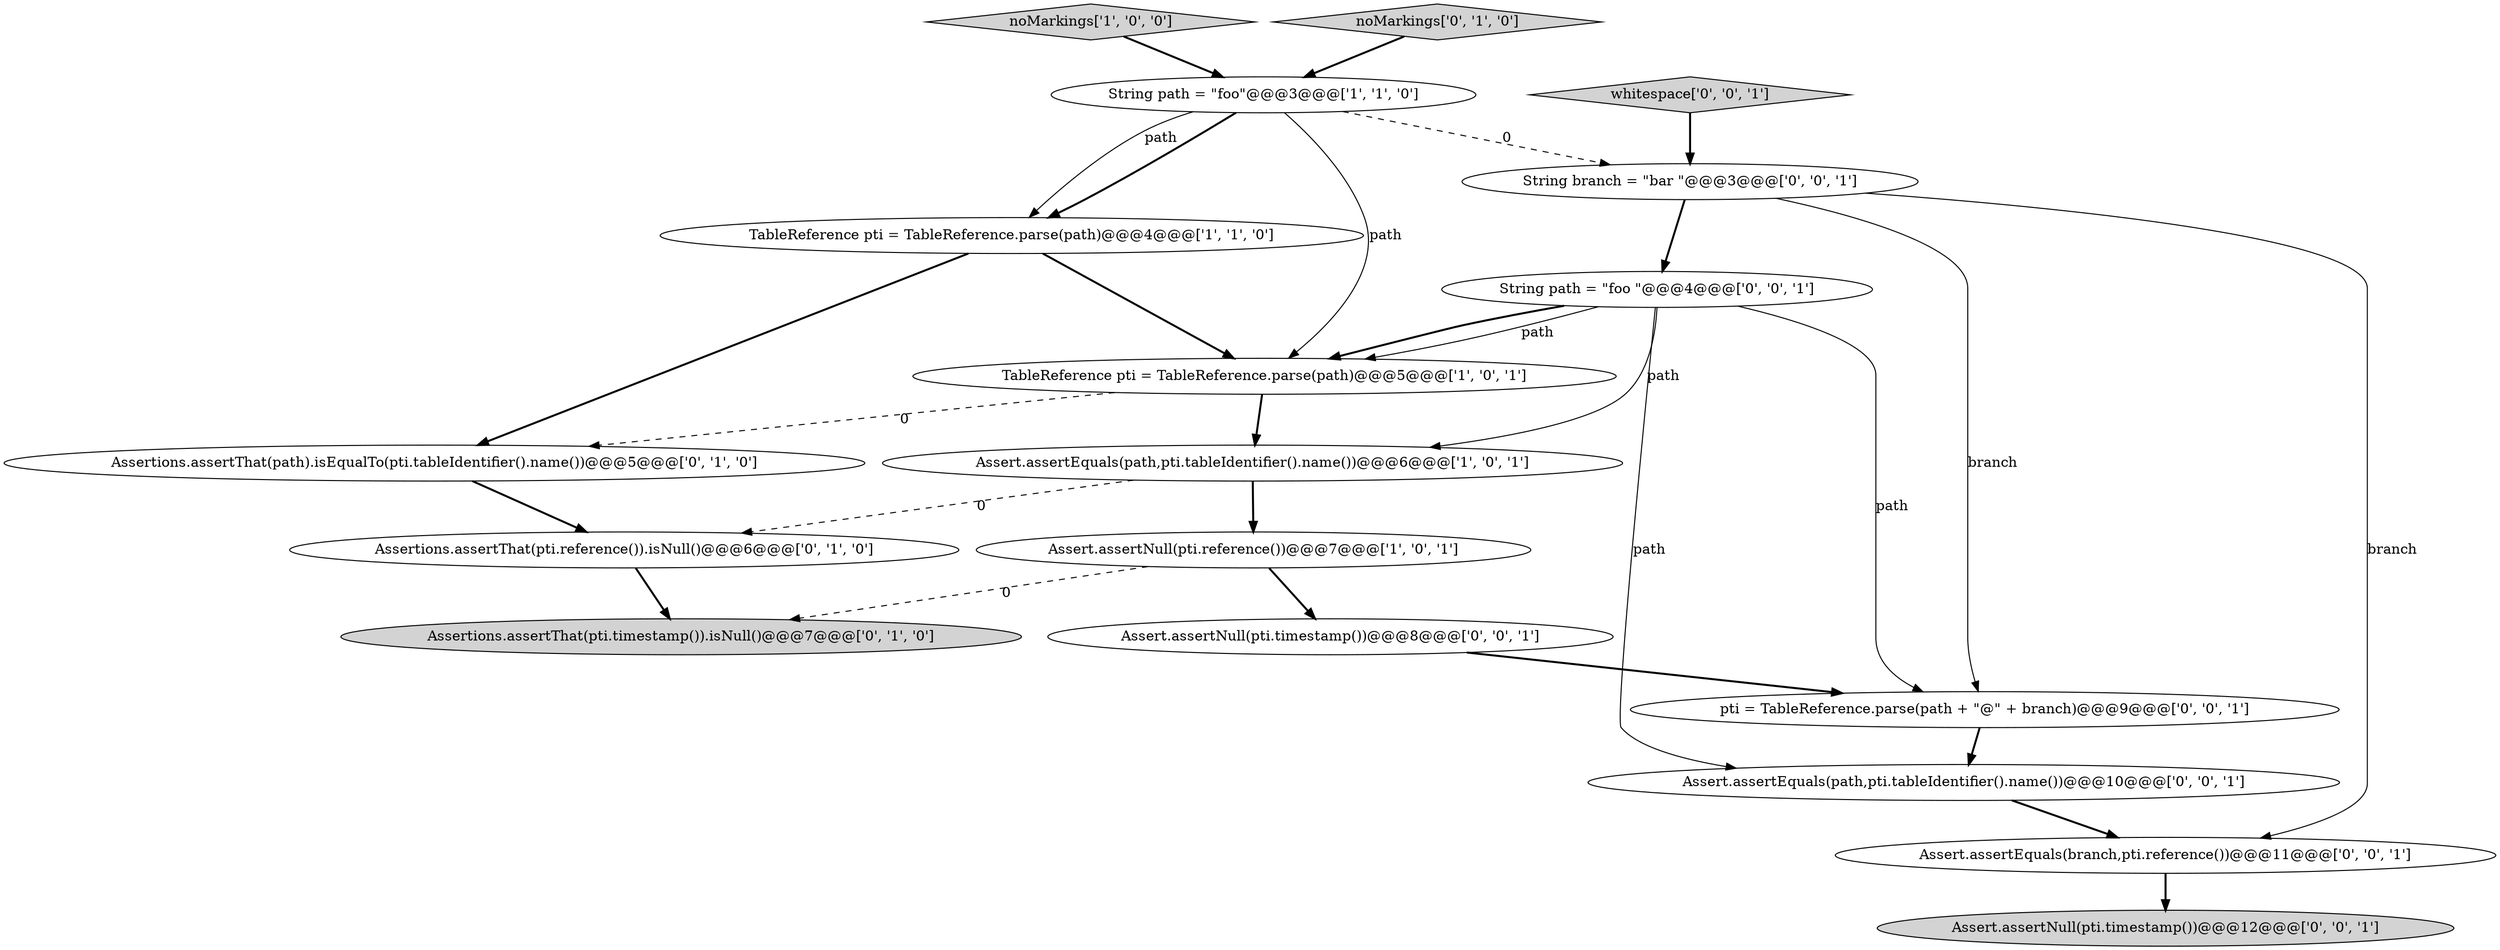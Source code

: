 digraph {
3 [style = filled, label = "TableReference pti = TableReference.parse(path)@@@5@@@['1', '0', '1']", fillcolor = white, shape = ellipse image = "AAA0AAABBB1BBB"];
16 [style = filled, label = "Assert.assertNull(pti.timestamp())@@@12@@@['0', '0', '1']", fillcolor = lightgray, shape = ellipse image = "AAA0AAABBB3BBB"];
4 [style = filled, label = "noMarkings['1', '0', '0']", fillcolor = lightgray, shape = diamond image = "AAA0AAABBB1BBB"];
8 [style = filled, label = "Assertions.assertThat(pti.timestamp()).isNull()@@@7@@@['0', '1', '0']", fillcolor = lightgray, shape = ellipse image = "AAA1AAABBB2BBB"];
10 [style = filled, label = "pti = TableReference.parse(path + \"@\" + branch)@@@9@@@['0', '0', '1']", fillcolor = white, shape = ellipse image = "AAA0AAABBB3BBB"];
17 [style = filled, label = "Assert.assertNull(pti.timestamp())@@@8@@@['0', '0', '1']", fillcolor = white, shape = ellipse image = "AAA0AAABBB3BBB"];
2 [style = filled, label = "Assert.assertEquals(path,pti.tableIdentifier().name())@@@6@@@['1', '0', '1']", fillcolor = white, shape = ellipse image = "AAA0AAABBB1BBB"];
7 [style = filled, label = "Assertions.assertThat(path).isEqualTo(pti.tableIdentifier().name())@@@5@@@['0', '1', '0']", fillcolor = white, shape = ellipse image = "AAA1AAABBB2BBB"];
1 [style = filled, label = "TableReference pti = TableReference.parse(path)@@@4@@@['1', '1', '0']", fillcolor = white, shape = ellipse image = "AAA0AAABBB1BBB"];
0 [style = filled, label = "Assert.assertNull(pti.reference())@@@7@@@['1', '0', '1']", fillcolor = white, shape = ellipse image = "AAA0AAABBB1BBB"];
5 [style = filled, label = "String path = \"foo\"@@@3@@@['1', '1', '0']", fillcolor = white, shape = ellipse image = "AAA0AAABBB1BBB"];
11 [style = filled, label = "String branch = \"bar \"@@@3@@@['0', '0', '1']", fillcolor = white, shape = ellipse image = "AAA0AAABBB3BBB"];
12 [style = filled, label = "Assert.assertEquals(path,pti.tableIdentifier().name())@@@10@@@['0', '0', '1']", fillcolor = white, shape = ellipse image = "AAA0AAABBB3BBB"];
6 [style = filled, label = "Assertions.assertThat(pti.reference()).isNull()@@@6@@@['0', '1', '0']", fillcolor = white, shape = ellipse image = "AAA1AAABBB2BBB"];
9 [style = filled, label = "noMarkings['0', '1', '0']", fillcolor = lightgray, shape = diamond image = "AAA0AAABBB2BBB"];
13 [style = filled, label = "String path = \"foo \"@@@4@@@['0', '0', '1']", fillcolor = white, shape = ellipse image = "AAA0AAABBB3BBB"];
14 [style = filled, label = "Assert.assertEquals(branch,pti.reference())@@@11@@@['0', '0', '1']", fillcolor = white, shape = ellipse image = "AAA0AAABBB3BBB"];
15 [style = filled, label = "whitespace['0', '0', '1']", fillcolor = lightgray, shape = diamond image = "AAA0AAABBB3BBB"];
5->1 [style = solid, label="path"];
14->16 [style = bold, label=""];
3->2 [style = bold, label=""];
13->3 [style = solid, label="path"];
11->10 [style = solid, label="branch"];
12->14 [style = bold, label=""];
5->1 [style = bold, label=""];
4->5 [style = bold, label=""];
7->6 [style = bold, label=""];
13->12 [style = solid, label="path"];
6->8 [style = bold, label=""];
5->11 [style = dashed, label="0"];
3->7 [style = dashed, label="0"];
13->2 [style = solid, label="path"];
10->12 [style = bold, label=""];
2->6 [style = dashed, label="0"];
1->3 [style = bold, label=""];
15->11 [style = bold, label=""];
11->13 [style = bold, label=""];
0->17 [style = bold, label=""];
13->10 [style = solid, label="path"];
13->3 [style = bold, label=""];
2->0 [style = bold, label=""];
1->7 [style = bold, label=""];
9->5 [style = bold, label=""];
5->3 [style = solid, label="path"];
0->8 [style = dashed, label="0"];
17->10 [style = bold, label=""];
11->14 [style = solid, label="branch"];
}
